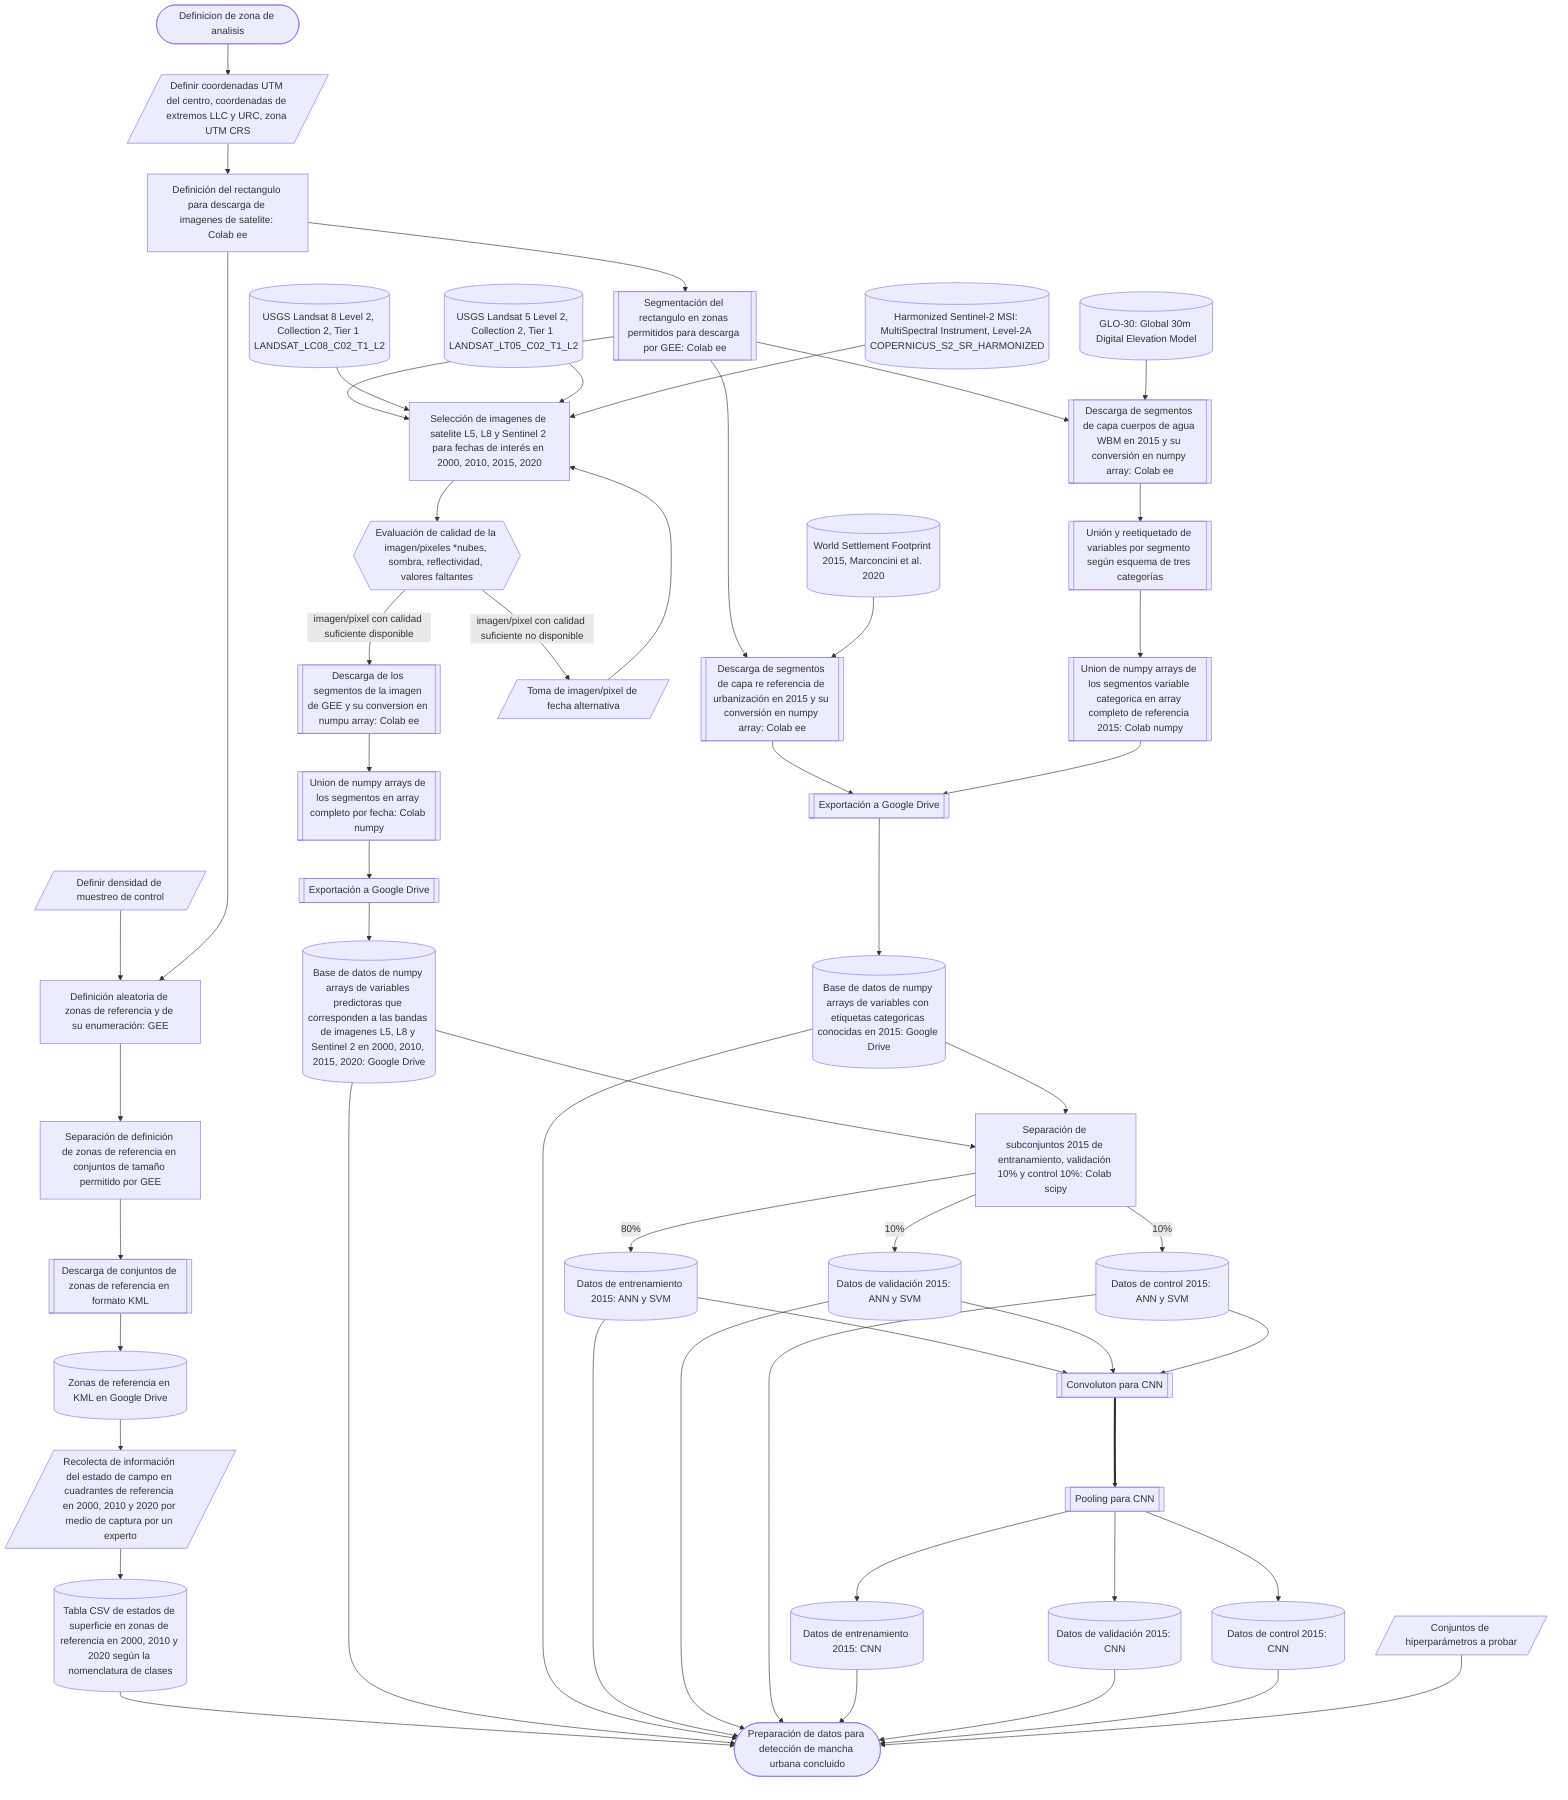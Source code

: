 flowchart TD
  A1([Definicion de zona de analisis])-->B1
  B1[/Definir coordenadas UTM del centro, coordenadas de extremos LLC y URC, zona UTM CRS/]-->C1
  B2[/Definir densidad de muestreo de control/]-->B3
  B3[Definición aleatoria de zonas de referencia y de su enumeración: GEE]-->B4
  B4[Separación de definición de zonas de referencia en conjuntos de tamaño permitido por GEE]-->B5
  B5[[Descarga de conjuntos de zonas de referencia en formato KML]]-->B6
  B6[(Zonas de referencia en KML en Google Drive)]-->B7
  B7[/Recolecta de información del estado de campo en cuadrantes de referencia en 2000, 2010 y 2020 por medio de captura por un experto/]-->B8
  B8[(Tabla CSV de estados de superficie en zonas de referencia en 2000, 2010 y 2020 según la nomenclatura de clases)]-->END

  C1[Definición del rectangulo para descarga de imagenes de satelite: Colab ee]-->C2
  C1-->B3
  C2[[Segmentación del rectangulo en zonas permitidos para descarga por GEE: Colab ee]]-->D1
  C2-->C3
  C2-->C4

  D01[(USGS Landsat 8 Level 2, Collection 2, Tier 1 LANDSAT_LC08_C02_T1_L2)]-->D1
  D02[(USGS Landsat 5 Level 2, Collection 2, Tier 1 LANDSAT_LT05_C02_T1_L2)]-->D1
  D03[(Harmonized Sentinel-2 MSI: MultiSpectral Instrument, Level-2A COPERNICUS_S2_SR_HARMONIZED)]-->D1
  D1[Selección de imagenes de satelite L5, L8 y Sentinel 2 para fechas de interés en 2000, 2010, 2015, 2020]-->D2
  D2{{Evaluación de calidad de la imagen/pixeles *nubes, sombra, reflectividad, valores faltantes}}
  D2--imagen/pixel con calidad suficiente disponible-->E1
  D2--imagen/pixel con calidad suficiente no disponible-->D3
  D3[/Toma de imagen/pixel de fecha alternativa/]-->D1
  E1[[Descarga de los segmentos de la imagen de GEE y su conversion en numpu array: Colab ee]]-->E2
  E2[[Union de numpy arrays de los segmentos en array completo por fecha: Colab numpy]]-->E3
  E3[[Exportación a Google Drive]]-->E3A

  E3A[(Base de datos de numpy arrays de variables predictoras que corresponden a las bandas de imagenes L5, L8 y Sentinel 2 en 2000, 2010, 2015, 2020: Google Drive)]-->F1
  E3A-->END

  D04[(World Settlement Footprint 2015, Marconcini et al. 2020)]-->C3
  C3[[Descarga de segmentos de capa re referencia de urbanización en 2015 y su conversión en numpy array: Colab ee]]-->E4
  D05[(GLO-30: Global 30m Digital Elevation Model)]-->C4
  C4[[Descarga de segmentos de capa cuerpos de agua WBM en 2015 y su conversión en numpy array: Colab ee]]-->C5
  C5[[Unión y reetiquetado de variables por segmento según esquema de tres categorías]]-->C6
  C6[[Union de numpy arrays de los segmentos variable categorica en array completo de referencia 2015: Colab numpy]]-->E4
  E4[[Exportación a Google Drive]]-->E4A

  E4A[(Base de datos de numpy arrays de variables con etiquetas categoricas conocidas en 2015: Google Drive)]-->F1
  E4A-->END

  F1[Separación de subconjuntos 2015 de entranamiento, validación 10% y control 10%: Colab scipy]--80%-->F2A
  F1--10%-->F2B
  F1--10%-->F2C
  F2A[(Datos de entrenamiento 2015: ANN y SVM)]-->END
  F2B[(Datos de validación 2015: ANN y SVM)]-->END
  F2C[(Datos de control 2015: ANN y SVM)]-->END
  F2A-->J2
  F2B-->J2
  F2C-->J2
  J2[[Convoluton para CNN]]==>J3
  J3[[Pooling para CNN]]-->F3A
  J3-->F3B
  J3-->F3C
  F3A[(Datos de entrenamiento 2015: CNN)]-->END
  F3B[(Datos de validación 2015: CNN)]-->END
  F3C[(Datos de control 2015: CNN)]-->END

  H1[/Conjuntos de hiperparámetros a probar/]-->END

  END([Preparación de datos para detección de mancha urbana concluido])